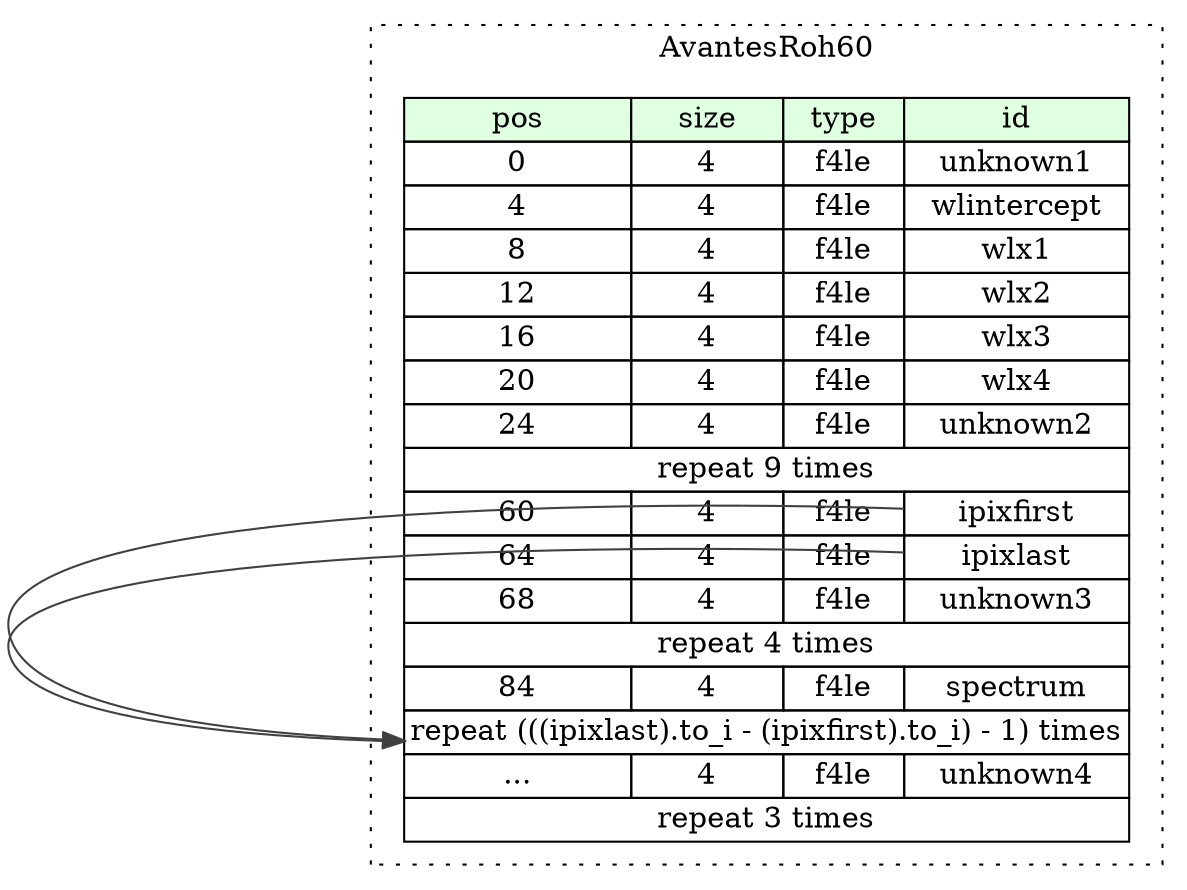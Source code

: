 digraph {
	rankdir=LR;
	node [shape=plaintext];
	subgraph cluster__avantes_roh60 {
		label="AvantesRoh60";
		graph[style=dotted];

		avantes_roh60__seq [label=<<TABLE BORDER="0" CELLBORDER="1" CELLSPACING="0">
			<TR><TD BGCOLOR="#E0FFE0">pos</TD><TD BGCOLOR="#E0FFE0">size</TD><TD BGCOLOR="#E0FFE0">type</TD><TD BGCOLOR="#E0FFE0">id</TD></TR>
			<TR><TD PORT="unknown1_pos">0</TD><TD PORT="unknown1_size">4</TD><TD>f4le</TD><TD PORT="unknown1_type">unknown1</TD></TR>
			<TR><TD PORT="wlintercept_pos">4</TD><TD PORT="wlintercept_size">4</TD><TD>f4le</TD><TD PORT="wlintercept_type">wlintercept</TD></TR>
			<TR><TD PORT="wlx1_pos">8</TD><TD PORT="wlx1_size">4</TD><TD>f4le</TD><TD PORT="wlx1_type">wlx1</TD></TR>
			<TR><TD PORT="wlx2_pos">12</TD><TD PORT="wlx2_size">4</TD><TD>f4le</TD><TD PORT="wlx2_type">wlx2</TD></TR>
			<TR><TD PORT="wlx3_pos">16</TD><TD PORT="wlx3_size">4</TD><TD>f4le</TD><TD PORT="wlx3_type">wlx3</TD></TR>
			<TR><TD PORT="wlx4_pos">20</TD><TD PORT="wlx4_size">4</TD><TD>f4le</TD><TD PORT="wlx4_type">wlx4</TD></TR>
			<TR><TD PORT="unknown2_pos">24</TD><TD PORT="unknown2_size">4</TD><TD>f4le</TD><TD PORT="unknown2_type">unknown2</TD></TR>
			<TR><TD COLSPAN="4" PORT="unknown2__repeat">repeat 9 times</TD></TR>
			<TR><TD PORT="ipixfirst_pos">60</TD><TD PORT="ipixfirst_size">4</TD><TD>f4le</TD><TD PORT="ipixfirst_type">ipixfirst</TD></TR>
			<TR><TD PORT="ipixlast_pos">64</TD><TD PORT="ipixlast_size">4</TD><TD>f4le</TD><TD PORT="ipixlast_type">ipixlast</TD></TR>
			<TR><TD PORT="unknown3_pos">68</TD><TD PORT="unknown3_size">4</TD><TD>f4le</TD><TD PORT="unknown3_type">unknown3</TD></TR>
			<TR><TD COLSPAN="4" PORT="unknown3__repeat">repeat 4 times</TD></TR>
			<TR><TD PORT="spectrum_pos">84</TD><TD PORT="spectrum_size">4</TD><TD>f4le</TD><TD PORT="spectrum_type">spectrum</TD></TR>
			<TR><TD COLSPAN="4" PORT="spectrum__repeat">repeat (((ipixlast).to_i - (ipixfirst).to_i) - 1) times</TD></TR>
			<TR><TD PORT="unknown4_pos">...</TD><TD PORT="unknown4_size">4</TD><TD>f4le</TD><TD PORT="unknown4_type">unknown4</TD></TR>
			<TR><TD COLSPAN="4" PORT="unknown4__repeat">repeat 3 times</TD></TR>
		</TABLE>>];
	}
	avantes_roh60__seq:ipixlast_type -> avantes_roh60__seq:spectrum__repeat [color="#404040"];
	avantes_roh60__seq:ipixfirst_type -> avantes_roh60__seq:spectrum__repeat [color="#404040"];
}

